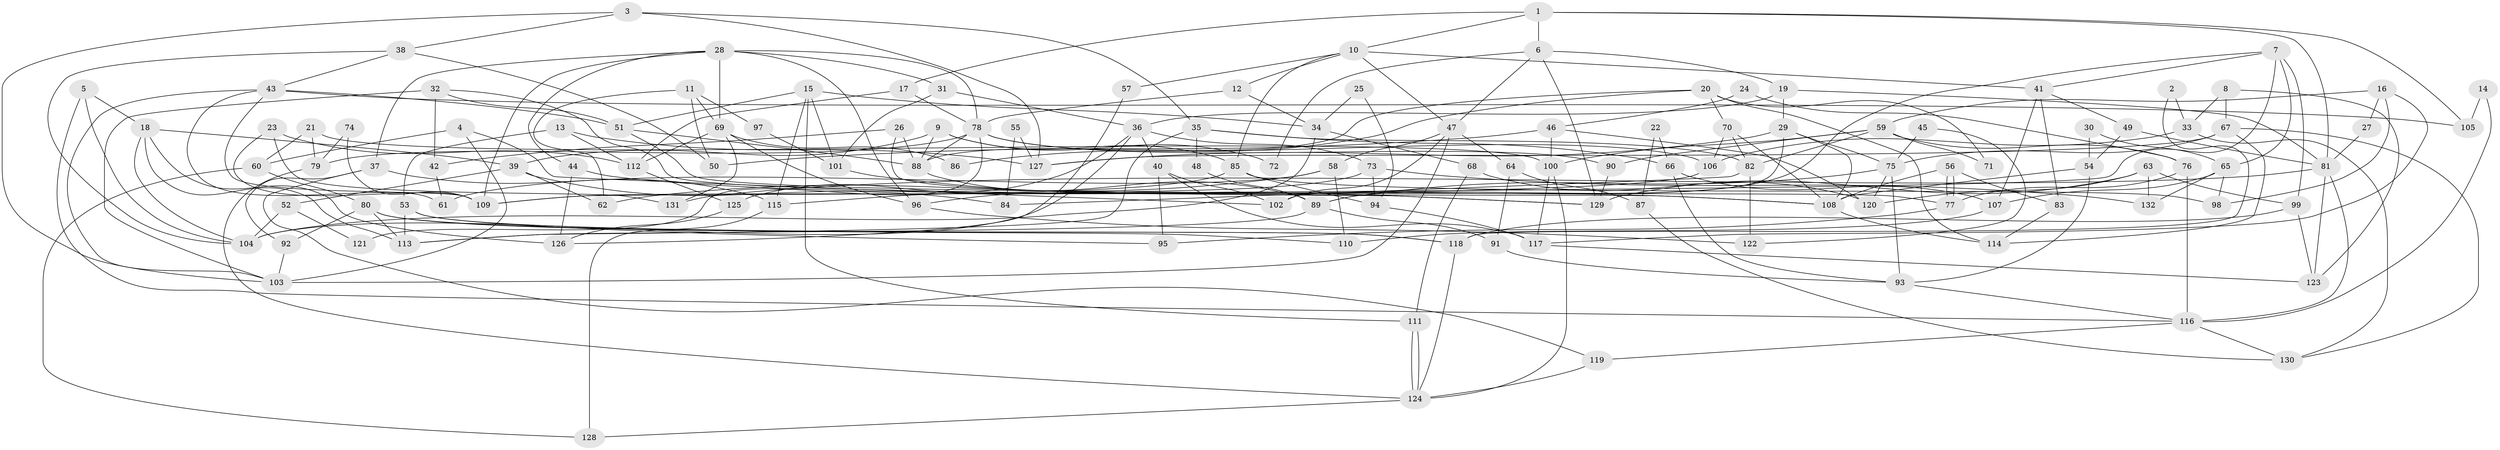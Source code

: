 // Generated by graph-tools (version 1.1) at 2025/26/03/09/25 03:26:15]
// undirected, 132 vertices, 264 edges
graph export_dot {
graph [start="1"]
  node [color=gray90,style=filled];
  1;
  2;
  3;
  4;
  5;
  6;
  7;
  8;
  9;
  10;
  11;
  12;
  13;
  14;
  15;
  16;
  17;
  18;
  19;
  20;
  21;
  22;
  23;
  24;
  25;
  26;
  27;
  28;
  29;
  30;
  31;
  32;
  33;
  34;
  35;
  36;
  37;
  38;
  39;
  40;
  41;
  42;
  43;
  44;
  45;
  46;
  47;
  48;
  49;
  50;
  51;
  52;
  53;
  54;
  55;
  56;
  57;
  58;
  59;
  60;
  61;
  62;
  63;
  64;
  65;
  66;
  67;
  68;
  69;
  70;
  71;
  72;
  73;
  74;
  75;
  76;
  77;
  78;
  79;
  80;
  81;
  82;
  83;
  84;
  85;
  86;
  87;
  88;
  89;
  90;
  91;
  92;
  93;
  94;
  95;
  96;
  97;
  98;
  99;
  100;
  101;
  102;
  103;
  104;
  105;
  106;
  107;
  108;
  109;
  110;
  111;
  112;
  113;
  114;
  115;
  116;
  117;
  118;
  119;
  120;
  121;
  122;
  123;
  124;
  125;
  126;
  127;
  128;
  129;
  130;
  131;
  132;
  1 -- 6;
  1 -- 10;
  1 -- 17;
  1 -- 81;
  1 -- 105;
  2 -- 33;
  2 -- 118;
  3 -- 38;
  3 -- 35;
  3 -- 103;
  3 -- 127;
  4 -- 103;
  4 -- 60;
  4 -- 102;
  5 -- 116;
  5 -- 18;
  5 -- 104;
  6 -- 19;
  6 -- 47;
  6 -- 72;
  6 -- 129;
  7 -- 109;
  7 -- 89;
  7 -- 41;
  7 -- 65;
  7 -- 99;
  8 -- 67;
  8 -- 123;
  8 -- 33;
  9 -- 88;
  9 -- 85;
  9 -- 39;
  9 -- 72;
  10 -- 47;
  10 -- 41;
  10 -- 12;
  10 -- 57;
  10 -- 85;
  11 -- 69;
  11 -- 50;
  11 -- 62;
  11 -- 97;
  12 -- 34;
  12 -- 78;
  13 -- 53;
  13 -- 112;
  13 -- 127;
  14 -- 116;
  14 -- 105;
  15 -- 51;
  15 -- 34;
  15 -- 101;
  15 -- 111;
  15 -- 115;
  16 -- 117;
  16 -- 59;
  16 -- 27;
  16 -- 98;
  17 -- 78;
  17 -- 112;
  18 -- 113;
  18 -- 104;
  18 -- 39;
  18 -- 126;
  19 -- 36;
  19 -- 29;
  19 -- 81;
  20 -- 114;
  20 -- 70;
  20 -- 71;
  20 -- 86;
  20 -- 88;
  21 -- 60;
  21 -- 79;
  21 -- 100;
  22 -- 87;
  22 -- 66;
  23 -- 112;
  23 -- 131;
  23 -- 109;
  24 -- 46;
  24 -- 76;
  25 -- 34;
  25 -- 94;
  26 -- 129;
  26 -- 88;
  26 -- 42;
  27 -- 81;
  28 -- 109;
  28 -- 78;
  28 -- 31;
  28 -- 37;
  28 -- 44;
  28 -- 69;
  28 -- 96;
  29 -- 127;
  29 -- 102;
  29 -- 75;
  29 -- 108;
  30 -- 65;
  30 -- 54;
  31 -- 36;
  31 -- 101;
  32 -- 103;
  32 -- 108;
  32 -- 42;
  32 -- 51;
  33 -- 106;
  33 -- 130;
  34 -- 68;
  34 -- 104;
  35 -- 113;
  35 -- 82;
  35 -- 48;
  35 -- 66;
  36 -- 125;
  36 -- 73;
  36 -- 40;
  36 -- 104;
  37 -- 119;
  37 -- 92;
  37 -- 115;
  38 -- 104;
  38 -- 43;
  38 -- 50;
  39 -- 52;
  39 -- 62;
  39 -- 84;
  40 -- 117;
  40 -- 95;
  40 -- 102;
  41 -- 49;
  41 -- 83;
  41 -- 107;
  42 -- 61;
  43 -- 51;
  43 -- 103;
  43 -- 61;
  43 -- 105;
  43 -- 109;
  44 -- 108;
  44 -- 126;
  45 -- 75;
  45 -- 122;
  46 -- 120;
  46 -- 100;
  46 -- 50;
  47 -- 102;
  47 -- 58;
  47 -- 64;
  47 -- 103;
  48 -- 89;
  49 -- 54;
  49 -- 81;
  51 -- 77;
  51 -- 88;
  52 -- 104;
  52 -- 121;
  53 -- 118;
  53 -- 113;
  53 -- 95;
  54 -- 108;
  54 -- 93;
  55 -- 127;
  55 -- 84;
  56 -- 77;
  56 -- 77;
  56 -- 108;
  56 -- 83;
  57 -- 126;
  58 -- 61;
  58 -- 62;
  58 -- 110;
  59 -- 90;
  59 -- 76;
  59 -- 71;
  59 -- 82;
  59 -- 100;
  60 -- 80;
  60 -- 128;
  63 -- 129;
  63 -- 99;
  63 -- 120;
  63 -- 132;
  64 -- 91;
  64 -- 87;
  65 -- 98;
  65 -- 107;
  65 -- 132;
  66 -- 107;
  66 -- 93;
  67 -- 127;
  67 -- 130;
  67 -- 75;
  67 -- 114;
  68 -- 111;
  68 -- 120;
  69 -- 96;
  69 -- 86;
  69 -- 112;
  69 -- 131;
  70 -- 106;
  70 -- 108;
  70 -- 82;
  73 -- 132;
  73 -- 94;
  73 -- 96;
  74 -- 79;
  74 -- 109;
  75 -- 89;
  75 -- 93;
  75 -- 120;
  76 -- 116;
  76 -- 77;
  77 -- 95;
  78 -- 88;
  78 -- 79;
  78 -- 90;
  78 -- 106;
  78 -- 121;
  79 -- 124;
  80 -- 92;
  80 -- 110;
  80 -- 113;
  80 -- 118;
  81 -- 116;
  81 -- 123;
  81 -- 131;
  82 -- 84;
  82 -- 122;
  83 -- 114;
  85 -- 115;
  85 -- 94;
  85 -- 98;
  87 -- 130;
  88 -- 89;
  89 -- 91;
  89 -- 113;
  90 -- 129;
  91 -- 93;
  92 -- 103;
  93 -- 116;
  94 -- 117;
  96 -- 122;
  97 -- 101;
  99 -- 118;
  99 -- 123;
  100 -- 117;
  100 -- 124;
  101 -- 129;
  106 -- 109;
  107 -- 110;
  108 -- 114;
  111 -- 124;
  111 -- 124;
  112 -- 125;
  115 -- 128;
  116 -- 119;
  116 -- 130;
  117 -- 123;
  118 -- 124;
  119 -- 124;
  124 -- 128;
  125 -- 126;
}
